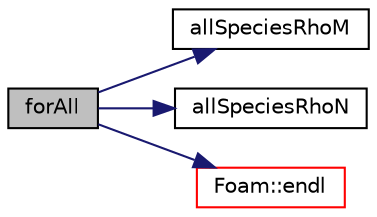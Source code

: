 digraph "forAll"
{
  bgcolor="transparent";
  edge [fontname="Helvetica",fontsize="10",labelfontname="Helvetica",labelfontsize="10"];
  node [fontname="Helvetica",fontsize="10",shape=record];
  rankdir="LR";
  Node1 [label="forAll",height=0.2,width=0.4,color="black", fillcolor="grey75", style="filled", fontcolor="black"];
  Node1 -> Node2 [color="midnightblue",fontsize="10",style="solid",fontname="Helvetica"];
  Node2 [label="allSpeciesRhoM",height=0.2,width=0.4,color="black",URL="$a07045.html#a27aa1d6a23a6a6364f8546d4ba39ff8c"];
  Node1 -> Node3 [color="midnightblue",fontsize="10",style="solid",fontname="Helvetica"];
  Node3 [label="allSpeciesRhoN",height=0.2,width=0.4,color="black",URL="$a07045.html#a506dfcce29722be1755603eed6a6d564"];
  Node1 -> Node4 [color="midnightblue",fontsize="10",style="solid",fontname="Helvetica"];
  Node4 [label="Foam::endl",height=0.2,width=0.4,color="red",URL="$a10979.html#a2db8fe02a0d3909e9351bb4275b23ce4",tooltip="Add newline and flush stream. "];
}
